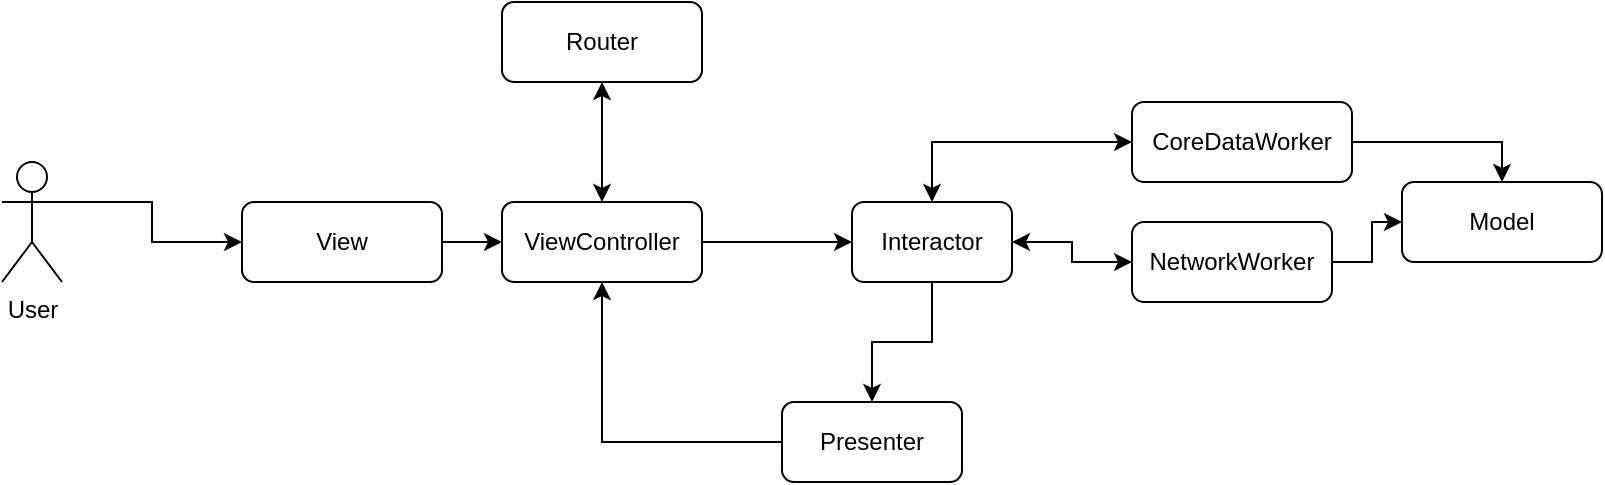 <mxfile version="13.3.5" type="github"><diagram id="vpbTGmoEVsdPbFr6_36B" name="Page-1"><mxGraphModel dx="1873" dy="1575" grid="1" gridSize="10" guides="1" tooltips="1" connect="1" arrows="1" fold="1" page="1" pageScale="1" pageWidth="850" pageHeight="1100" math="0" shadow="0"><root><mxCell id="0"/><mxCell id="1" parent="0"/><mxCell id="GS8Cv6Kd7mEorNRpLsDj-9" style="edgeStyle=orthogonalEdgeStyle;rounded=0;orthogonalLoop=1;jettySize=auto;html=1;startArrow=classic;startFill=1;" edge="1" parent="1" source="GS8Cv6Kd7mEorNRpLsDj-1" target="GS8Cv6Kd7mEorNRpLsDj-8"><mxGeometry relative="1" as="geometry"/></mxCell><mxCell id="GS8Cv6Kd7mEorNRpLsDj-4" style="edgeStyle=orthogonalEdgeStyle;rounded=0;orthogonalLoop=1;jettySize=auto;html=1;entryX=0.5;entryY=1;entryDx=0;entryDy=0;" edge="1" parent="1" source="GS8Cv6Kd7mEorNRpLsDj-2" target="GS8Cv6Kd7mEorNRpLsDj-1"><mxGeometry relative="1" as="geometry"/></mxCell><mxCell id="GS8Cv6Kd7mEorNRpLsDj-7" style="edgeStyle=orthogonalEdgeStyle;rounded=0;orthogonalLoop=1;jettySize=auto;html=1;exitX=1;exitY=0.5;exitDx=0;exitDy=0;" edge="1" parent="1" source="GS8Cv6Kd7mEorNRpLsDj-1" target="GS8Cv6Kd7mEorNRpLsDj-3"><mxGeometry relative="1" as="geometry"/></mxCell><mxCell id="GS8Cv6Kd7mEorNRpLsDj-15" style="edgeStyle=orthogonalEdgeStyle;rounded=0;orthogonalLoop=1;jettySize=auto;html=1;startArrow=none;startFill=0;" edge="1" parent="1" source="GS8Cv6Kd7mEorNRpLsDj-14" target="GS8Cv6Kd7mEorNRpLsDj-1"><mxGeometry relative="1" as="geometry"/></mxCell><mxCell id="GS8Cv6Kd7mEorNRpLsDj-1" value="ViewController&lt;br&gt;" style="rounded=1;whiteSpace=wrap;html=1;" vertex="1" parent="1"><mxGeometry x="90" y="-370" width="100" height="40" as="geometry"/></mxCell><mxCell id="GS8Cv6Kd7mEorNRpLsDj-5" style="edgeStyle=orthogonalEdgeStyle;rounded=0;orthogonalLoop=1;jettySize=auto;html=1;entryX=0.5;entryY=0;entryDx=0;entryDy=0;" edge="1" parent="1" source="GS8Cv6Kd7mEorNRpLsDj-3" target="GS8Cv6Kd7mEorNRpLsDj-2"><mxGeometry relative="1" as="geometry"/></mxCell><mxCell id="GS8Cv6Kd7mEorNRpLsDj-2" value="Presenter" style="rounded=1;whiteSpace=wrap;html=1;" vertex="1" parent="1"><mxGeometry x="230" y="-270" width="90" height="40" as="geometry"/></mxCell><mxCell id="GS8Cv6Kd7mEorNRpLsDj-11" style="edgeStyle=orthogonalEdgeStyle;rounded=0;orthogonalLoop=1;jettySize=auto;html=1;exitX=0.5;exitY=0;exitDx=0;exitDy=0;startArrow=classic;startFill=1;" edge="1" parent="1" source="GS8Cv6Kd7mEorNRpLsDj-3" target="GS8Cv6Kd7mEorNRpLsDj-10"><mxGeometry relative="1" as="geometry"><Array as="points"><mxPoint x="305" y="-400"/></Array></mxGeometry></mxCell><mxCell id="GS8Cv6Kd7mEorNRpLsDj-13" style="edgeStyle=orthogonalEdgeStyle;rounded=0;orthogonalLoop=1;jettySize=auto;html=1;exitX=1;exitY=0.5;exitDx=0;exitDy=0;entryX=0;entryY=0.5;entryDx=0;entryDy=0;startArrow=classic;startFill=1;" edge="1" parent="1" source="GS8Cv6Kd7mEorNRpLsDj-3" target="GS8Cv6Kd7mEorNRpLsDj-12"><mxGeometry relative="1" as="geometry"/></mxCell><mxCell id="GS8Cv6Kd7mEorNRpLsDj-3" value="Interactor&lt;br&gt;" style="rounded=1;whiteSpace=wrap;html=1;" vertex="1" parent="1"><mxGeometry x="265" y="-370" width="80" height="40" as="geometry"/></mxCell><mxCell id="GS8Cv6Kd7mEorNRpLsDj-8" value="Router&lt;br&gt;" style="rounded=1;whiteSpace=wrap;html=1;" vertex="1" parent="1"><mxGeometry x="90" y="-470" width="100" height="40" as="geometry"/></mxCell><mxCell id="GS8Cv6Kd7mEorNRpLsDj-19" style="edgeStyle=orthogonalEdgeStyle;rounded=0;orthogonalLoop=1;jettySize=auto;html=1;exitX=1;exitY=0.5;exitDx=0;exitDy=0;entryX=0.5;entryY=0;entryDx=0;entryDy=0;startArrow=none;startFill=0;" edge="1" parent="1" source="GS8Cv6Kd7mEorNRpLsDj-10" target="GS8Cv6Kd7mEorNRpLsDj-18"><mxGeometry relative="1" as="geometry"/></mxCell><mxCell id="GS8Cv6Kd7mEorNRpLsDj-10" value="CoreDataWorker" style="rounded=1;whiteSpace=wrap;html=1;" vertex="1" parent="1"><mxGeometry x="405" y="-420" width="110" height="40" as="geometry"/></mxCell><mxCell id="GS8Cv6Kd7mEorNRpLsDj-20" style="edgeStyle=orthogonalEdgeStyle;rounded=0;orthogonalLoop=1;jettySize=auto;html=1;exitX=1;exitY=0.5;exitDx=0;exitDy=0;startArrow=none;startFill=0;" edge="1" parent="1" source="GS8Cv6Kd7mEorNRpLsDj-12" target="GS8Cv6Kd7mEorNRpLsDj-18"><mxGeometry relative="1" as="geometry"/></mxCell><mxCell id="GS8Cv6Kd7mEorNRpLsDj-12" value="NetworkWorker" style="rounded=1;whiteSpace=wrap;html=1;" vertex="1" parent="1"><mxGeometry x="405" y="-360" width="100" height="40" as="geometry"/></mxCell><mxCell id="GS8Cv6Kd7mEorNRpLsDj-14" value="View" style="rounded=1;whiteSpace=wrap;html=1;" vertex="1" parent="1"><mxGeometry x="-40" y="-370" width="100" height="40" as="geometry"/></mxCell><mxCell id="GS8Cv6Kd7mEorNRpLsDj-17" style="edgeStyle=orthogonalEdgeStyle;rounded=0;orthogonalLoop=1;jettySize=auto;html=1;exitX=1;exitY=0.333;exitDx=0;exitDy=0;exitPerimeter=0;startArrow=none;startFill=0;" edge="1" parent="1" source="GS8Cv6Kd7mEorNRpLsDj-16" target="GS8Cv6Kd7mEorNRpLsDj-14"><mxGeometry relative="1" as="geometry"/></mxCell><mxCell id="GS8Cv6Kd7mEorNRpLsDj-16" value="User" style="shape=umlActor;verticalLabelPosition=bottom;labelBackgroundColor=#ffffff;verticalAlign=top;html=1;outlineConnect=0;" vertex="1" parent="1"><mxGeometry x="-160" y="-390" width="30" height="60" as="geometry"/></mxCell><mxCell id="GS8Cv6Kd7mEorNRpLsDj-18" value="Model&lt;br&gt;" style="rounded=1;whiteSpace=wrap;html=1;" vertex="1" parent="1"><mxGeometry x="540" y="-380" width="100" height="40" as="geometry"/></mxCell></root></mxGraphModel></diagram></mxfile>